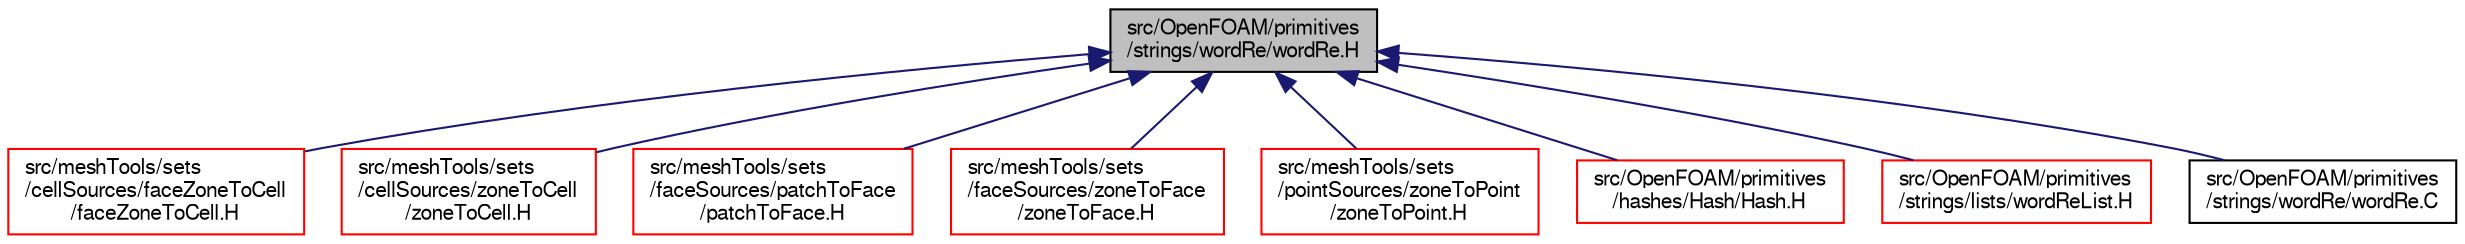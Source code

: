 digraph "src/OpenFOAM/primitives/strings/wordRe/wordRe.H"
{
  bgcolor="transparent";
  edge [fontname="FreeSans",fontsize="10",labelfontname="FreeSans",labelfontsize="10"];
  node [fontname="FreeSans",fontsize="10",shape=record];
  Node18 [label="src/OpenFOAM/primitives\l/strings/wordRe/wordRe.H",height=0.2,width=0.4,color="black", fillcolor="grey75", style="filled", fontcolor="black"];
  Node18 -> Node19 [dir="back",color="midnightblue",fontsize="10",style="solid",fontname="FreeSans"];
  Node19 [label="src/meshTools/sets\l/cellSources/faceZoneToCell\l/faceZoneToCell.H",height=0.2,width=0.4,color="red",URL="$a07886.html"];
  Node18 -> Node21 [dir="back",color="midnightblue",fontsize="10",style="solid",fontname="FreeSans"];
  Node21 [label="src/meshTools/sets\l/cellSources/zoneToCell\l/zoneToCell.H",height=0.2,width=0.4,color="red",URL="$a07961.html"];
  Node18 -> Node23 [dir="back",color="midnightblue",fontsize="10",style="solid",fontname="FreeSans"];
  Node23 [label="src/meshTools/sets\l/faceSources/patchToFace\l/patchToFace.H",height=0.2,width=0.4,color="red",URL="$a08009.html"];
  Node18 -> Node25 [dir="back",color="midnightblue",fontsize="10",style="solid",fontname="FreeSans"];
  Node25 [label="src/meshTools/sets\l/faceSources/zoneToFace\l/zoneToFace.H",height=0.2,width=0.4,color="red",URL="$a08027.html"];
  Node18 -> Node27 [dir="back",color="midnightblue",fontsize="10",style="solid",fontname="FreeSans"];
  Node27 [label="src/meshTools/sets\l/pointSources/zoneToPoint\l/zoneToPoint.H",height=0.2,width=0.4,color="red",URL="$a08105.html"];
  Node18 -> Node29 [dir="back",color="midnightblue",fontsize="10",style="solid",fontname="FreeSans"];
  Node29 [label="src/OpenFOAM/primitives\l/hashes/Hash/Hash.H",height=0.2,width=0.4,color="red",URL="$a12335.html"];
  Node18 -> Node3878 [dir="back",color="midnightblue",fontsize="10",style="solid",fontname="FreeSans"];
  Node3878 [label="src/OpenFOAM/primitives\l/strings/lists/wordReList.H",height=0.2,width=0.4,color="red",URL="$a12626.html"];
  Node18 -> Node4128 [dir="back",color="midnightblue",fontsize="10",style="solid",fontname="FreeSans"];
  Node4128 [label="src/OpenFOAM/primitives\l/strings/wordRe/wordRe.C",height=0.2,width=0.4,color="black",URL="$a12677.html"];
}
